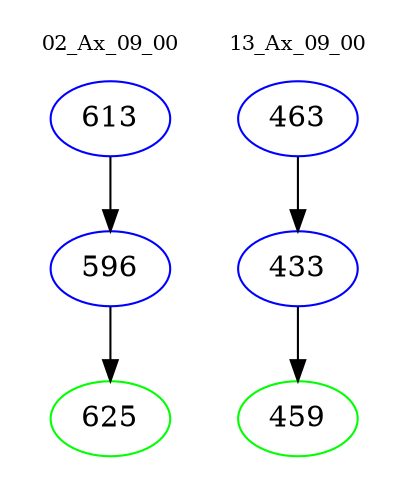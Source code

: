 digraph{
subgraph cluster_0 {
color = white
label = "02_Ax_09_00";
fontsize=10;
T0_613 [label="613", color="blue"]
T0_613 -> T0_596 [color="black"]
T0_596 [label="596", color="blue"]
T0_596 -> T0_625 [color="black"]
T0_625 [label="625", color="green"]
}
subgraph cluster_1 {
color = white
label = "13_Ax_09_00";
fontsize=10;
T1_463 [label="463", color="blue"]
T1_463 -> T1_433 [color="black"]
T1_433 [label="433", color="blue"]
T1_433 -> T1_459 [color="black"]
T1_459 [label="459", color="green"]
}
}
